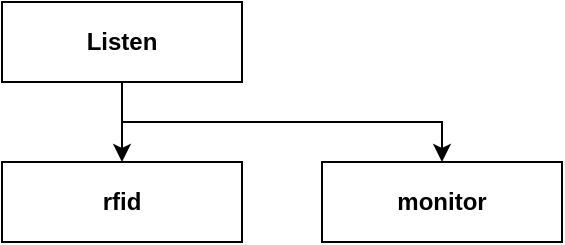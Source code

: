 <mxfile>
    <diagram id="w1qFhsWh2jwlgFBG5TdO" name="Page-1">
        <mxGraphModel dx="996" dy="177" grid="1" gridSize="10" guides="1" tooltips="1" connect="1" arrows="1" fold="1" page="1" pageScale="1" pageWidth="827" pageHeight="1169" math="0" shadow="0">
            <root>
                <mxCell id="0"/>
                <mxCell id="1" parent="0"/>
                <mxCell id="2" style="edgeStyle=orthogonalEdgeStyle;rounded=0;orthogonalLoop=1;jettySize=auto;html=1;exitX=0.5;exitY=1;exitDx=0;exitDy=0;entryX=0.5;entryY=0;entryDx=0;entryDy=0;" edge="1" parent="1" source="4" target="5">
                    <mxGeometry relative="1" as="geometry"/>
                </mxCell>
                <mxCell id="3" style="edgeStyle=orthogonalEdgeStyle;rounded=0;orthogonalLoop=1;jettySize=auto;html=1;exitX=0.5;exitY=1;exitDx=0;exitDy=0;" edge="1" parent="1" source="4" target="6">
                    <mxGeometry relative="1" as="geometry"/>
                </mxCell>
                <mxCell id="4" value="Listen" style="rounded=0;whiteSpace=wrap;html=1;fontStyle=1" vertex="1" parent="1">
                    <mxGeometry x="280" y="280" width="120" height="40" as="geometry"/>
                </mxCell>
                <mxCell id="5" value="rfid" style="rounded=0;whiteSpace=wrap;html=1;fontStyle=1" vertex="1" parent="1">
                    <mxGeometry x="280" y="360" width="120" height="40" as="geometry"/>
                </mxCell>
                <mxCell id="6" value="monitor" style="rounded=0;whiteSpace=wrap;html=1;fontStyle=1" vertex="1" parent="1">
                    <mxGeometry x="440" y="360" width="120" height="40" as="geometry"/>
                </mxCell>
            </root>
        </mxGraphModel>
    </diagram>
</mxfile>